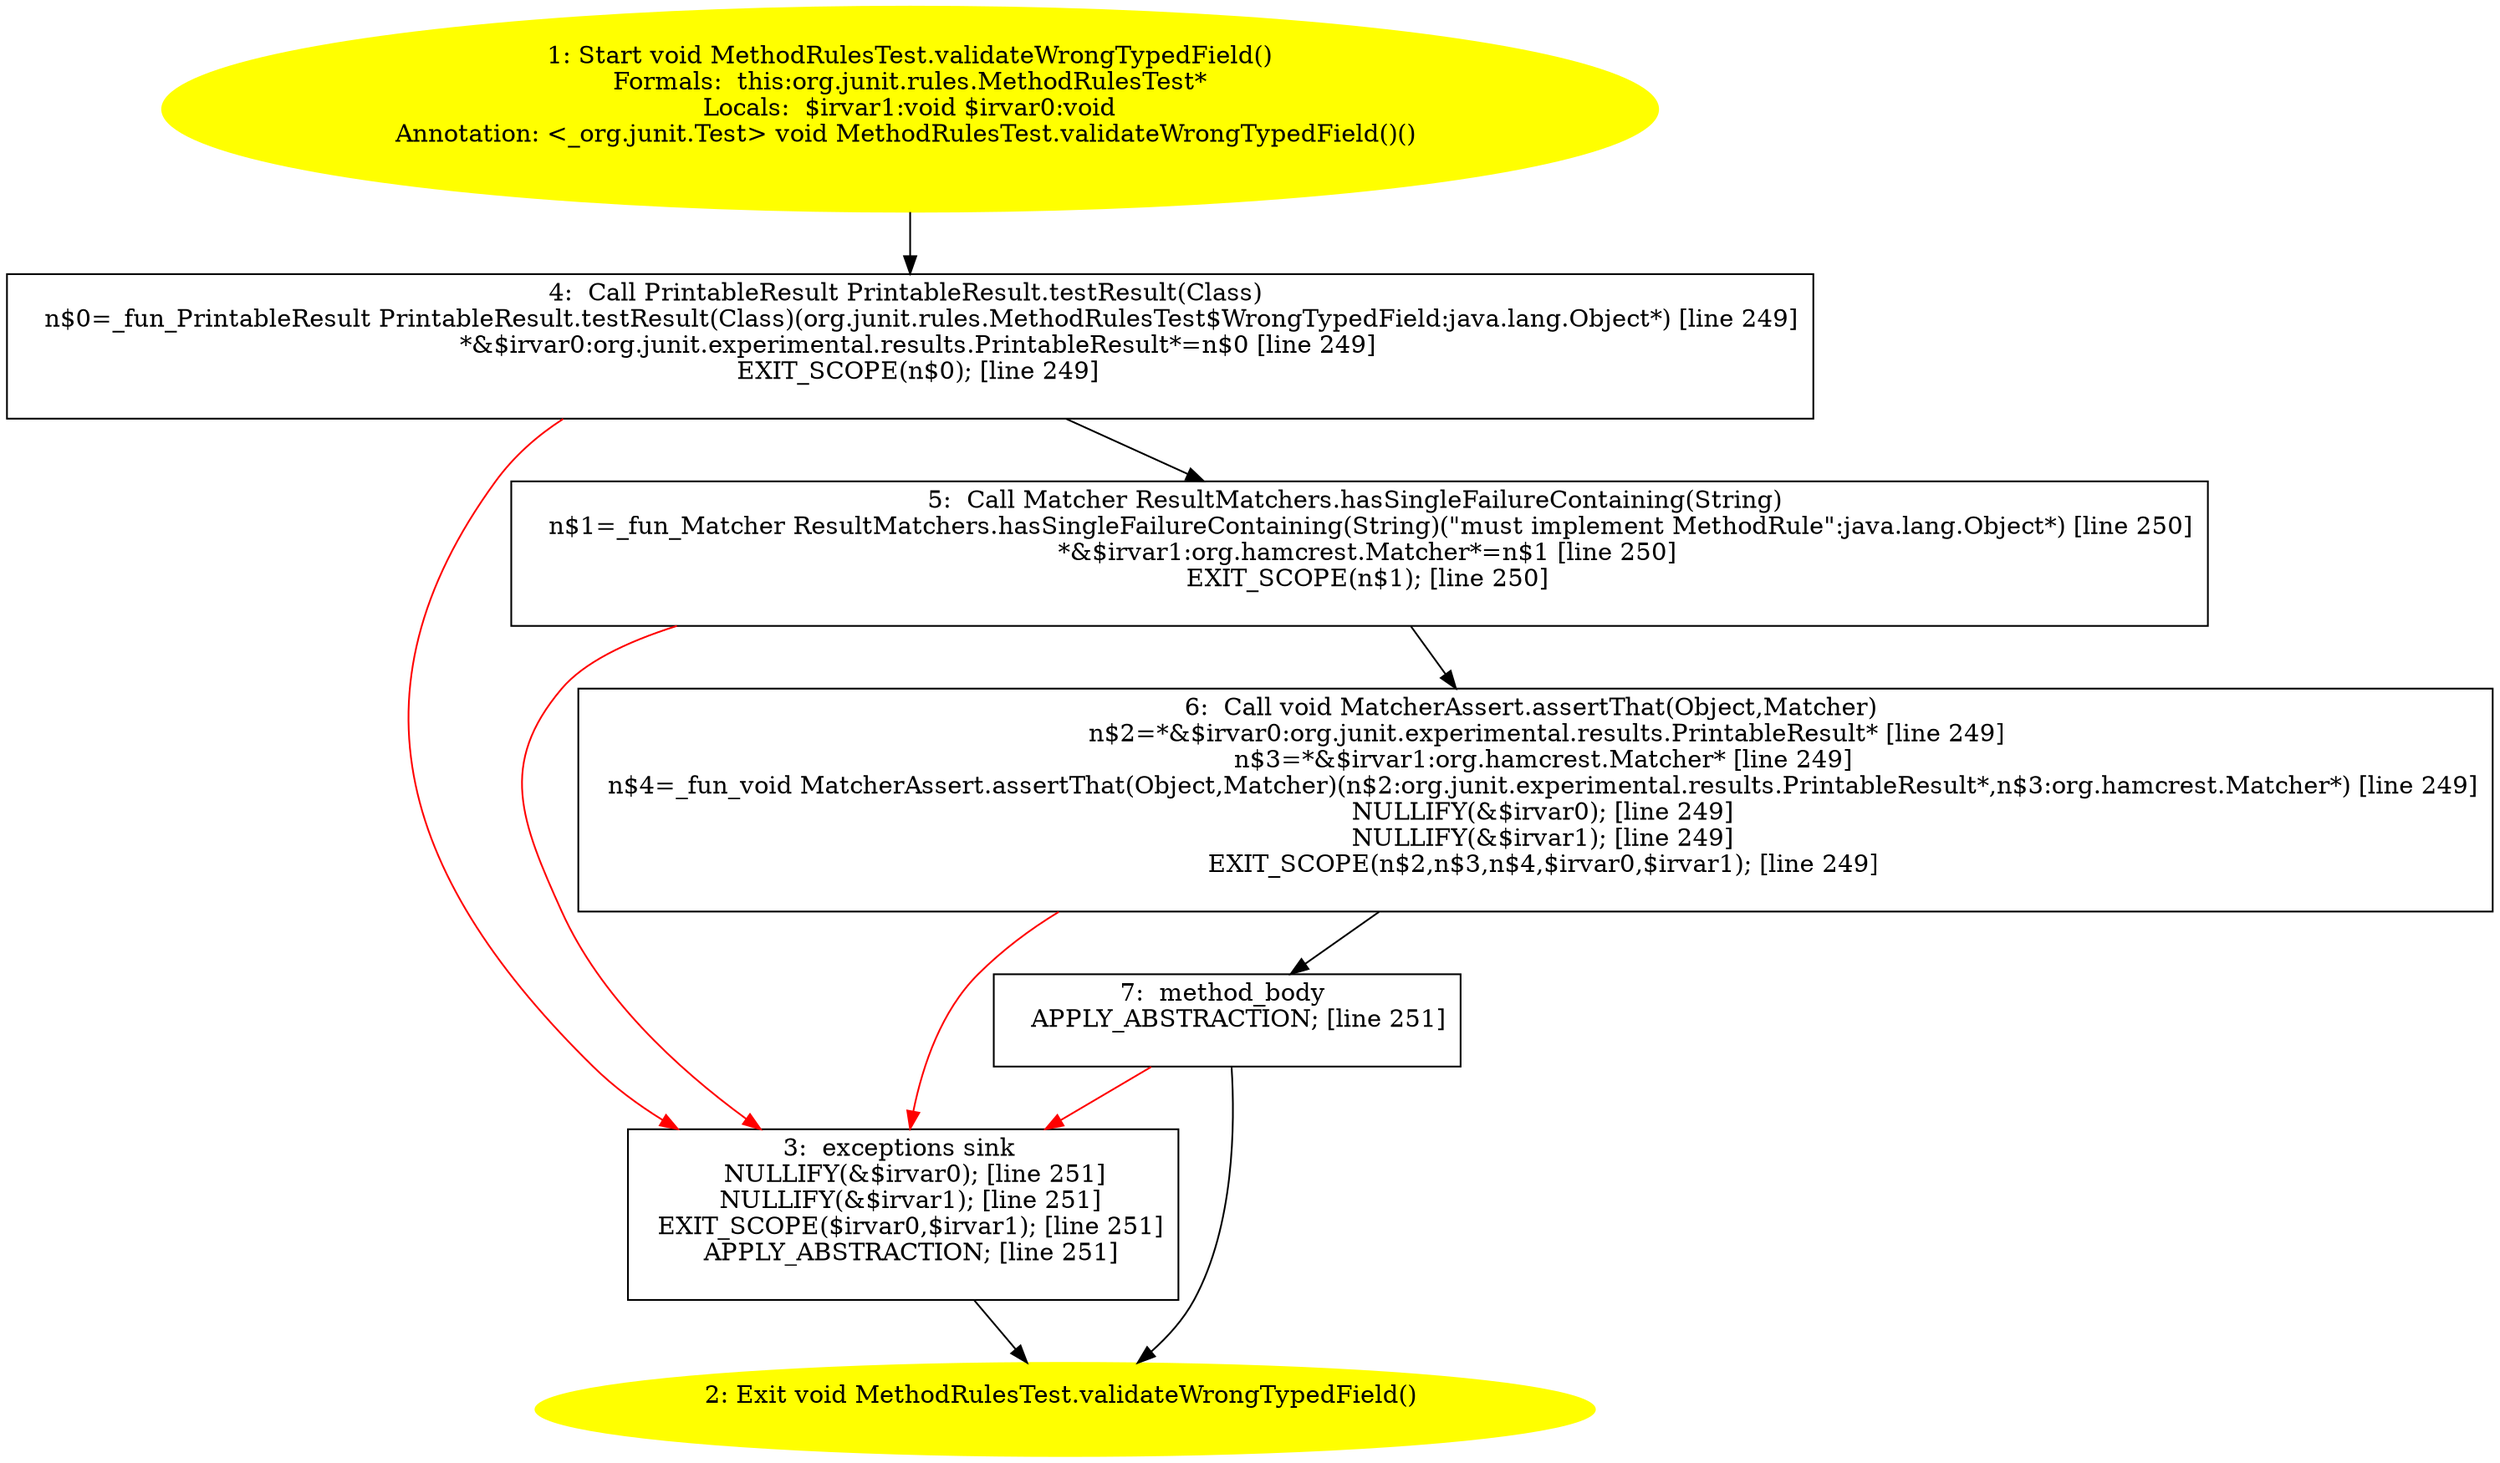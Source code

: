 /* @generated */
digraph cfg {
"org.junit.rules.MethodRulesTest.validateWrongTypedField():void.a57f09aee8c331c2fada25e7e2cea781_1" [label="1: Start void MethodRulesTest.validateWrongTypedField()\nFormals:  this:org.junit.rules.MethodRulesTest*\nLocals:  $irvar1:void $irvar0:void\nAnnotation: <_org.junit.Test> void MethodRulesTest.validateWrongTypedField()() \n  " color=yellow style=filled]
	

	 "org.junit.rules.MethodRulesTest.validateWrongTypedField():void.a57f09aee8c331c2fada25e7e2cea781_1" -> "org.junit.rules.MethodRulesTest.validateWrongTypedField():void.a57f09aee8c331c2fada25e7e2cea781_4" ;
"org.junit.rules.MethodRulesTest.validateWrongTypedField():void.a57f09aee8c331c2fada25e7e2cea781_2" [label="2: Exit void MethodRulesTest.validateWrongTypedField() \n  " color=yellow style=filled]
	

"org.junit.rules.MethodRulesTest.validateWrongTypedField():void.a57f09aee8c331c2fada25e7e2cea781_3" [label="3:  exceptions sink \n   NULLIFY(&$irvar0); [line 251]\n  NULLIFY(&$irvar1); [line 251]\n  EXIT_SCOPE($irvar0,$irvar1); [line 251]\n  APPLY_ABSTRACTION; [line 251]\n " shape="box"]
	

	 "org.junit.rules.MethodRulesTest.validateWrongTypedField():void.a57f09aee8c331c2fada25e7e2cea781_3" -> "org.junit.rules.MethodRulesTest.validateWrongTypedField():void.a57f09aee8c331c2fada25e7e2cea781_2" ;
"org.junit.rules.MethodRulesTest.validateWrongTypedField():void.a57f09aee8c331c2fada25e7e2cea781_4" [label="4:  Call PrintableResult PrintableResult.testResult(Class) \n   n$0=_fun_PrintableResult PrintableResult.testResult(Class)(org.junit.rules.MethodRulesTest$WrongTypedField:java.lang.Object*) [line 249]\n  *&$irvar0:org.junit.experimental.results.PrintableResult*=n$0 [line 249]\n  EXIT_SCOPE(n$0); [line 249]\n " shape="box"]
	

	 "org.junit.rules.MethodRulesTest.validateWrongTypedField():void.a57f09aee8c331c2fada25e7e2cea781_4" -> "org.junit.rules.MethodRulesTest.validateWrongTypedField():void.a57f09aee8c331c2fada25e7e2cea781_5" ;
	 "org.junit.rules.MethodRulesTest.validateWrongTypedField():void.a57f09aee8c331c2fada25e7e2cea781_4" -> "org.junit.rules.MethodRulesTest.validateWrongTypedField():void.a57f09aee8c331c2fada25e7e2cea781_3" [color="red" ];
"org.junit.rules.MethodRulesTest.validateWrongTypedField():void.a57f09aee8c331c2fada25e7e2cea781_5" [label="5:  Call Matcher ResultMatchers.hasSingleFailureContaining(String) \n   n$1=_fun_Matcher ResultMatchers.hasSingleFailureContaining(String)(\"must implement MethodRule\":java.lang.Object*) [line 250]\n  *&$irvar1:org.hamcrest.Matcher*=n$1 [line 250]\n  EXIT_SCOPE(n$1); [line 250]\n " shape="box"]
	

	 "org.junit.rules.MethodRulesTest.validateWrongTypedField():void.a57f09aee8c331c2fada25e7e2cea781_5" -> "org.junit.rules.MethodRulesTest.validateWrongTypedField():void.a57f09aee8c331c2fada25e7e2cea781_6" ;
	 "org.junit.rules.MethodRulesTest.validateWrongTypedField():void.a57f09aee8c331c2fada25e7e2cea781_5" -> "org.junit.rules.MethodRulesTest.validateWrongTypedField():void.a57f09aee8c331c2fada25e7e2cea781_3" [color="red" ];
"org.junit.rules.MethodRulesTest.validateWrongTypedField():void.a57f09aee8c331c2fada25e7e2cea781_6" [label="6:  Call void MatcherAssert.assertThat(Object,Matcher) \n   n$2=*&$irvar0:org.junit.experimental.results.PrintableResult* [line 249]\n  n$3=*&$irvar1:org.hamcrest.Matcher* [line 249]\n  n$4=_fun_void MatcherAssert.assertThat(Object,Matcher)(n$2:org.junit.experimental.results.PrintableResult*,n$3:org.hamcrest.Matcher*) [line 249]\n  NULLIFY(&$irvar0); [line 249]\n  NULLIFY(&$irvar1); [line 249]\n  EXIT_SCOPE(n$2,n$3,n$4,$irvar0,$irvar1); [line 249]\n " shape="box"]
	

	 "org.junit.rules.MethodRulesTest.validateWrongTypedField():void.a57f09aee8c331c2fada25e7e2cea781_6" -> "org.junit.rules.MethodRulesTest.validateWrongTypedField():void.a57f09aee8c331c2fada25e7e2cea781_7" ;
	 "org.junit.rules.MethodRulesTest.validateWrongTypedField():void.a57f09aee8c331c2fada25e7e2cea781_6" -> "org.junit.rules.MethodRulesTest.validateWrongTypedField():void.a57f09aee8c331c2fada25e7e2cea781_3" [color="red" ];
"org.junit.rules.MethodRulesTest.validateWrongTypedField():void.a57f09aee8c331c2fada25e7e2cea781_7" [label="7:  method_body \n   APPLY_ABSTRACTION; [line 251]\n " shape="box"]
	

	 "org.junit.rules.MethodRulesTest.validateWrongTypedField():void.a57f09aee8c331c2fada25e7e2cea781_7" -> "org.junit.rules.MethodRulesTest.validateWrongTypedField():void.a57f09aee8c331c2fada25e7e2cea781_2" ;
	 "org.junit.rules.MethodRulesTest.validateWrongTypedField():void.a57f09aee8c331c2fada25e7e2cea781_7" -> "org.junit.rules.MethodRulesTest.validateWrongTypedField():void.a57f09aee8c331c2fada25e7e2cea781_3" [color="red" ];
}
